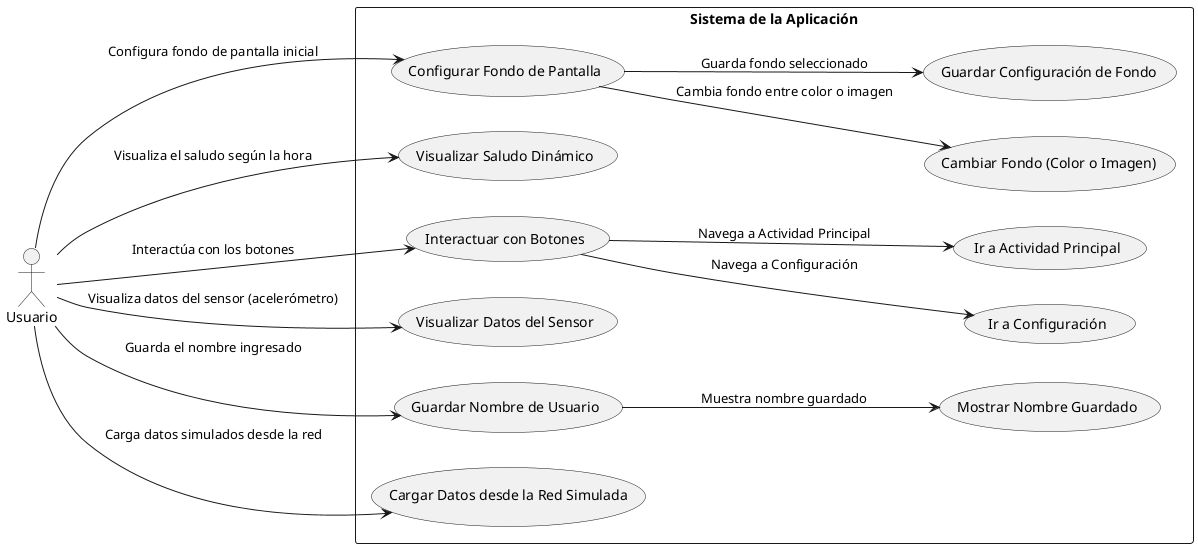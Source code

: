 @startuml
left to right direction
actor Usuario as U

rectangle "Sistema de la Aplicación" {

    usecase "Configurar Fondo de Pantalla" as CF
    usecase "Cambiar Fondo (Color o Imagen)" as CFCI
    usecase "Guardar Configuración de Fondo" as GCF
    usecase "Visualizar Saludo Dinámico" as VSD
    usecase "Interactuar con Botones" as IB
    usecase "Ir a Configuración" as IC
    usecase "Ir a Actividad Principal" as IAP
    usecase "Visualizar Datos del Sensor" as VDS
    usecase "Guardar Nombre de Usuario" as GNU
    usecase "Cargar Datos desde la Red Simulada" as CDR
    usecase "Mostrar Nombre Guardado" as MNG

}

U --> CF : Configura fondo de pantalla inicial
CF --> CFCI : Cambia fondo entre color o imagen
CF --> GCF : Guarda fondo seleccionado

U --> VSD : Visualiza el saludo según la hora
U --> IB : Interactúa con los botones
IB --> IC : Navega a Configuración
IB --> IAP : Navega a Actividad Principal

U --> VDS : Visualiza datos del sensor (acelerómetro)
U --> GNU : Guarda el nombre ingresado
GNU --> MNG : Muestra nombre guardado
U --> CDR : Carga datos simulados desde la red
@enduml
